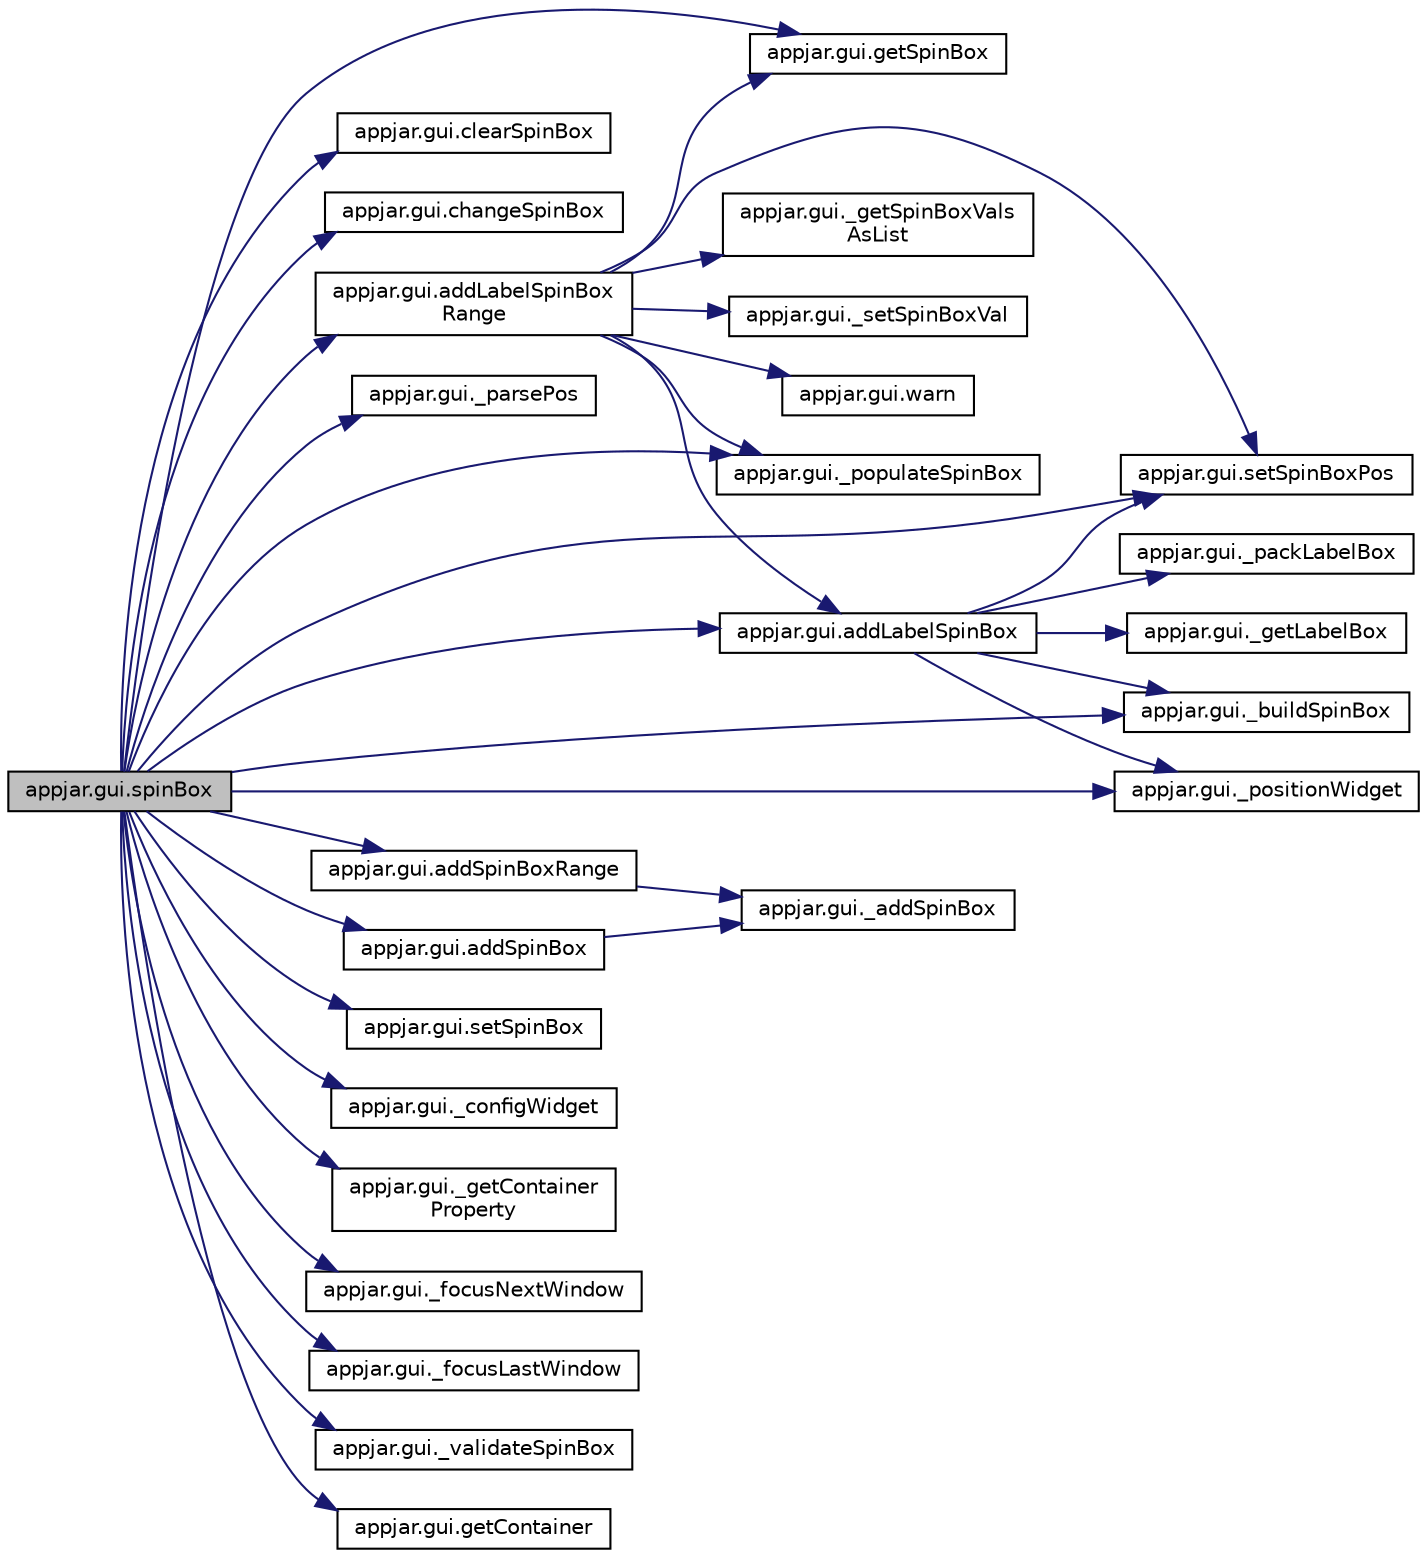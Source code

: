 digraph "appjar.gui.spinBox"
{
  edge [fontname="Helvetica",fontsize="10",labelfontname="Helvetica",labelfontsize="10"];
  node [fontname="Helvetica",fontsize="10",shape=record];
  rankdir="LR";
  Node2044 [label="appjar.gui.spinBox",height=0.2,width=0.4,color="black", fillcolor="grey75", style="filled", fontcolor="black"];
  Node2044 -> Node2045 [color="midnightblue",fontsize="10",style="solid",fontname="Helvetica"];
  Node2045 [label="appjar.gui.setSpinBoxPos",height=0.2,width=0.4,color="black", fillcolor="white", style="filled",URL="$classappjar_1_1gui.html#a42b28c16adb33d8ec3e10cb1cecff1ec"];
  Node2044 -> Node2046 [color="midnightblue",fontsize="10",style="solid",fontname="Helvetica"];
  Node2046 [label="appjar.gui.clearSpinBox",height=0.2,width=0.4,color="black", fillcolor="white", style="filled",URL="$classappjar_1_1gui.html#a0cf6bcc6b3fa9ca259ac86e9bf2f537f"];
  Node2044 -> Node2047 [color="midnightblue",fontsize="10",style="solid",fontname="Helvetica"];
  Node2047 [label="appjar.gui.changeSpinBox",height=0.2,width=0.4,color="black", fillcolor="white", style="filled",URL="$classappjar_1_1gui.html#a0227ca829db3cfbc677fcd2097eba074"];
  Node2044 -> Node2048 [color="midnightblue",fontsize="10",style="solid",fontname="Helvetica"];
  Node2048 [label="appjar.gui.getSpinBox",height=0.2,width=0.4,color="black", fillcolor="white", style="filled",URL="$classappjar_1_1gui.html#ace16eab8992ee9bc4ea54f0e77542c7a"];
  Node2044 -> Node2049 [color="midnightblue",fontsize="10",style="solid",fontname="Helvetica"];
  Node2049 [label="appjar.gui._parsePos",height=0.2,width=0.4,color="black", fillcolor="white", style="filled",URL="$classappjar_1_1gui.html#a8174359ccd50269f6c9f63f00cbb9d7e",tooltip="FUNCTIONS for labels. "];
  Node2044 -> Node2050 [color="midnightblue",fontsize="10",style="solid",fontname="Helvetica"];
  Node2050 [label="appjar.gui.addLabelSpinBox\lRange",height=0.2,width=0.4,color="black", fillcolor="white", style="filled",URL="$classappjar_1_1gui.html#af6f7f43041b9da75c011fdbbe5b604e7"];
  Node2050 -> Node2051 [color="midnightblue",fontsize="10",style="solid",fontname="Helvetica"];
  Node2051 [label="appjar.gui.addLabelSpinBox",height=0.2,width=0.4,color="black", fillcolor="white", style="filled",URL="$classappjar_1_1gui.html#a4c665fc9921dff98bdabeff571edc32f"];
  Node2051 -> Node2052 [color="midnightblue",fontsize="10",style="solid",fontname="Helvetica"];
  Node2052 [label="appjar.gui._getLabelBox",height=0.2,width=0.4,color="black", fillcolor="white", style="filled",URL="$classappjar_1_1gui.html#a51c5eb87c3f9da1969b45f5831a62f16",tooltip="LabelBox Functions. "];
  Node2051 -> Node2053 [color="midnightblue",fontsize="10",style="solid",fontname="Helvetica"];
  Node2053 [label="appjar.gui._buildSpinBox",height=0.2,width=0.4,color="black", fillcolor="white", style="filled",URL="$classappjar_1_1gui.html#ae689429f4c743ddb2fb0cfc04cec8e63"];
  Node2051 -> Node2054 [color="midnightblue",fontsize="10",style="solid",fontname="Helvetica"];
  Node2054 [label="appjar.gui._packLabelBox",height=0.2,width=0.4,color="black", fillcolor="white", style="filled",URL="$classappjar_1_1gui.html#ad73cb453be128eb9e03b05ba5dff1480"];
  Node2051 -> Node2055 [color="midnightblue",fontsize="10",style="solid",fontname="Helvetica"];
  Node2055 [label="appjar.gui._positionWidget",height=0.2,width=0.4,color="black", fillcolor="white", style="filled",URL="$classappjar_1_1gui.html#a073b1298767aeb92dd77b77cb6000e8c"];
  Node2051 -> Node2045 [color="midnightblue",fontsize="10",style="solid",fontname="Helvetica"];
  Node2050 -> Node2048 [color="midnightblue",fontsize="10",style="solid",fontname="Helvetica"];
  Node2050 -> Node2056 [color="midnightblue",fontsize="10",style="solid",fontname="Helvetica"];
  Node2056 [label="appjar.gui._getSpinBoxVals\lAsList",height=0.2,width=0.4,color="black", fillcolor="white", style="filled",URL="$classappjar_1_1gui.html#a2b08af9d485e94ddae9eeb975386bb68"];
  Node2050 -> Node2057 [color="midnightblue",fontsize="10",style="solid",fontname="Helvetica"];
  Node2057 [label="appjar.gui._setSpinBoxVal",height=0.2,width=0.4,color="black", fillcolor="white", style="filled",URL="$classappjar_1_1gui.html#ac2631dab8fa374bbf83059f4a8aec657"];
  Node2050 -> Node2045 [color="midnightblue",fontsize="10",style="solid",fontname="Helvetica"];
  Node2050 -> Node2058 [color="midnightblue",fontsize="10",style="solid",fontname="Helvetica"];
  Node2058 [label="appjar.gui.warn",height=0.2,width=0.4,color="black", fillcolor="white", style="filled",URL="$classappjar_1_1gui.html#a3ab0139430263b1913b4078cf34e7098"];
  Node2050 -> Node2059 [color="midnightblue",fontsize="10",style="solid",fontname="Helvetica"];
  Node2059 [label="appjar.gui._populateSpinBox",height=0.2,width=0.4,color="black", fillcolor="white", style="filled",URL="$classappjar_1_1gui.html#a9c852c54e77fa5ff4b940a3358040a26"];
  Node2044 -> Node2060 [color="midnightblue",fontsize="10",style="solid",fontname="Helvetica"];
  Node2060 [label="appjar.gui.addSpinBoxRange",height=0.2,width=0.4,color="black", fillcolor="white", style="filled",URL="$classappjar_1_1gui.html#a315791f6959af7a09c481e2526956efa"];
  Node2060 -> Node2061 [color="midnightblue",fontsize="10",style="solid",fontname="Helvetica"];
  Node2061 [label="appjar.gui._addSpinBox",height=0.2,width=0.4,color="black", fillcolor="white", style="filled",URL="$classappjar_1_1gui.html#a1ca36935d3cd457cc59febfda81a2c53"];
  Node2044 -> Node2051 [color="midnightblue",fontsize="10",style="solid",fontname="Helvetica"];
  Node2044 -> Node2062 [color="midnightblue",fontsize="10",style="solid",fontname="Helvetica"];
  Node2062 [label="appjar.gui.addSpinBox",height=0.2,width=0.4,color="black", fillcolor="white", style="filled",URL="$classappjar_1_1gui.html#a9284aafc1204e8650229c8aea2965da3"];
  Node2062 -> Node2061 [color="midnightblue",fontsize="10",style="solid",fontname="Helvetica"];
  Node2044 -> Node2063 [color="midnightblue",fontsize="10",style="solid",fontname="Helvetica"];
  Node2063 [label="appjar.gui.setSpinBox",height=0.2,width=0.4,color="black", fillcolor="white", style="filled",URL="$classappjar_1_1gui.html#a4e40a3369cd32a82b0cec0f7ea7c56d0"];
  Node2044 -> Node2064 [color="midnightblue",fontsize="10",style="solid",fontname="Helvetica"];
  Node2064 [label="appjar.gui._configWidget",height=0.2,width=0.4,color="black", fillcolor="white", style="filled",URL="$classappjar_1_1gui.html#ac54e9af2a9e7a18f87f0ffafbd156353"];
  Node2044 -> Node2065 [color="midnightblue",fontsize="10",style="solid",fontname="Helvetica"];
  Node2065 [label="appjar.gui._getContainer\lProperty",height=0.2,width=0.4,color="black", fillcolor="white", style="filled",URL="$classappjar_1_1gui.html#aa5d65e2282cfbe0a4b963b369e7d4e51"];
  Node2044 -> Node2066 [color="midnightblue",fontsize="10",style="solid",fontname="Helvetica"];
  Node2066 [label="appjar.gui._focusNextWindow",height=0.2,width=0.4,color="black", fillcolor="white", style="filled",URL="$classappjar_1_1gui.html#af1013a2aaf36e20a16b24bfb0ae1467e",tooltip="functions to deal with tabbing and right clicking "];
  Node2044 -> Node2067 [color="midnightblue",fontsize="10",style="solid",fontname="Helvetica"];
  Node2067 [label="appjar.gui._focusLastWindow",height=0.2,width=0.4,color="black", fillcolor="white", style="filled",URL="$classappjar_1_1gui.html#a2a2f229d0e144559cebcf66ff720ada5"];
  Node2044 -> Node2059 [color="midnightblue",fontsize="10",style="solid",fontname="Helvetica"];
  Node2044 -> Node2068 [color="midnightblue",fontsize="10",style="solid",fontname="Helvetica"];
  Node2068 [label="appjar.gui._validateSpinBox",height=0.2,width=0.4,color="black", fillcolor="white", style="filled",URL="$classappjar_1_1gui.html#a73369b1105de7698e63e45af745ec6c4"];
  Node2044 -> Node2053 [color="midnightblue",fontsize="10",style="solid",fontname="Helvetica"];
  Node2044 -> Node2069 [color="midnightblue",fontsize="10",style="solid",fontname="Helvetica"];
  Node2069 [label="appjar.gui.getContainer",height=0.2,width=0.4,color="black", fillcolor="white", style="filled",URL="$classappjar_1_1gui.html#a2e8ea27bae5f6758257be218c8279b56"];
  Node2044 -> Node2055 [color="midnightblue",fontsize="10",style="solid",fontname="Helvetica"];
}
